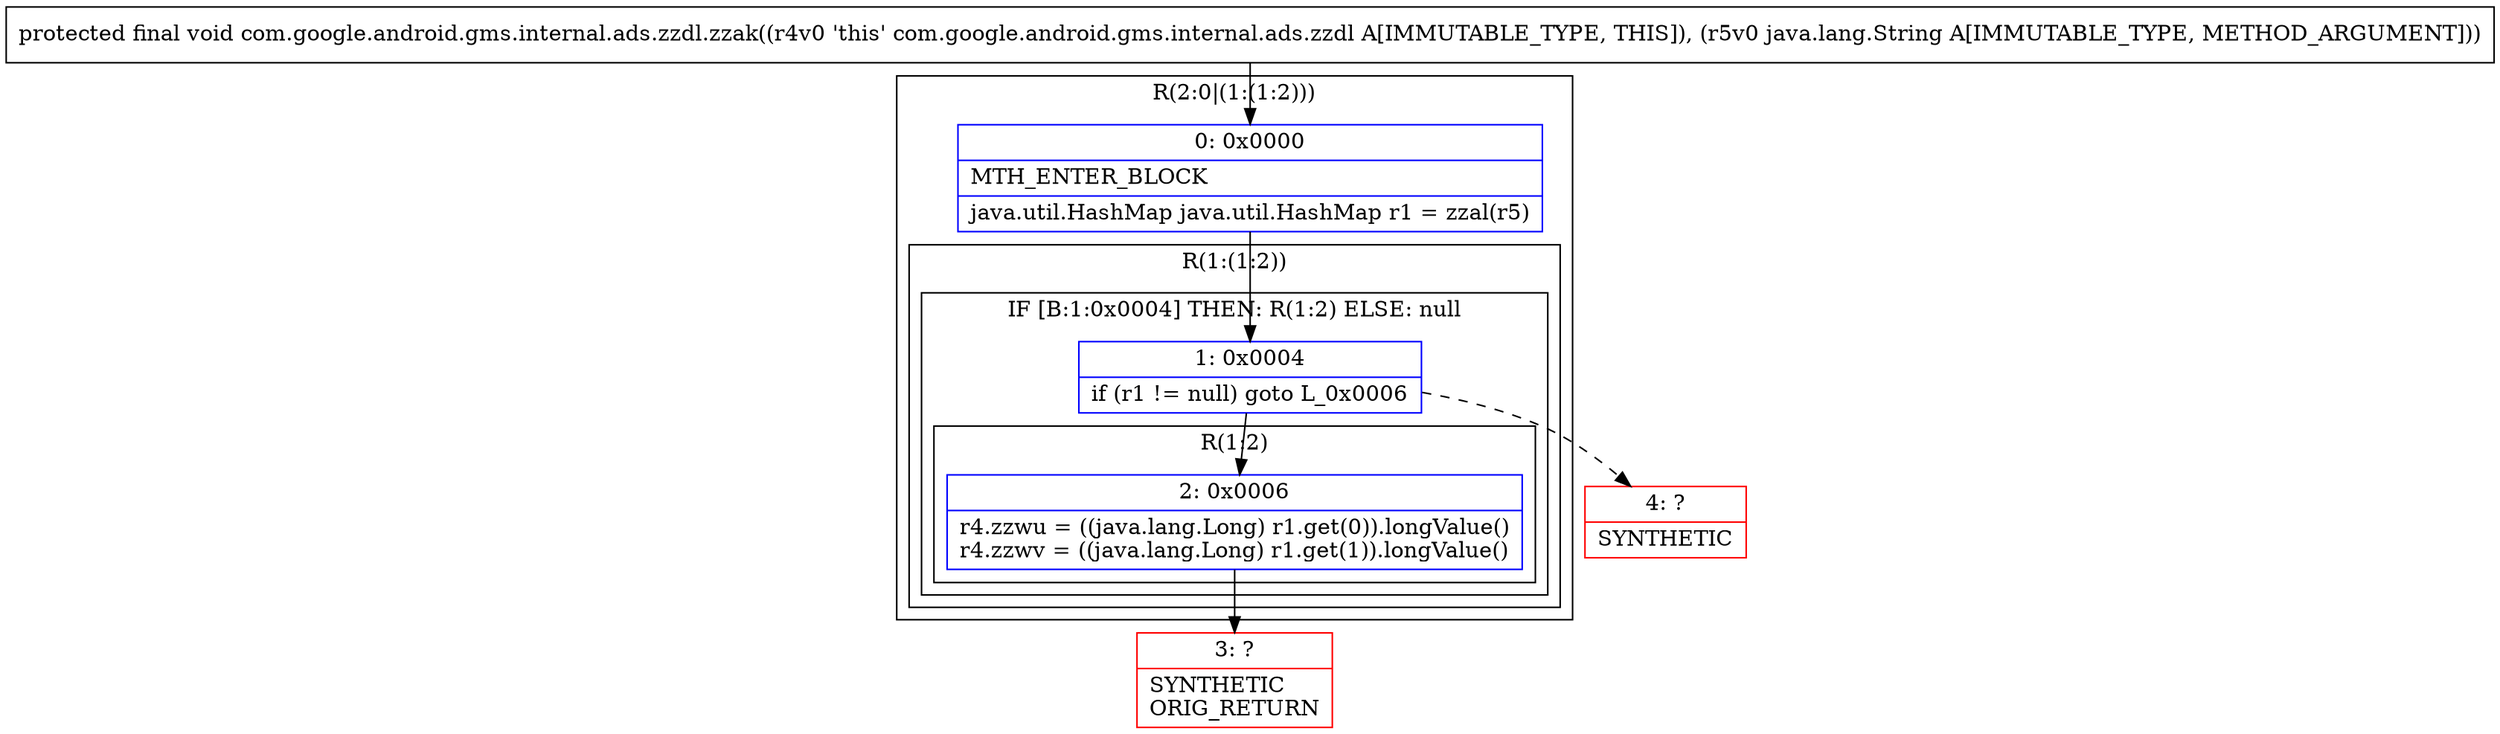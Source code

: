 digraph "CFG forcom.google.android.gms.internal.ads.zzdl.zzak(Ljava\/lang\/String;)V" {
subgraph cluster_Region_1950127837 {
label = "R(2:0|(1:(1:2)))";
node [shape=record,color=blue];
Node_0 [shape=record,label="{0\:\ 0x0000|MTH_ENTER_BLOCK\l|java.util.HashMap java.util.HashMap r1 = zzal(r5)\l}"];
subgraph cluster_Region_1801125979 {
label = "R(1:(1:2))";
node [shape=record,color=blue];
subgraph cluster_IfRegion_414877853 {
label = "IF [B:1:0x0004] THEN: R(1:2) ELSE: null";
node [shape=record,color=blue];
Node_1 [shape=record,label="{1\:\ 0x0004|if (r1 != null) goto L_0x0006\l}"];
subgraph cluster_Region_1872976857 {
label = "R(1:2)";
node [shape=record,color=blue];
Node_2 [shape=record,label="{2\:\ 0x0006|r4.zzwu = ((java.lang.Long) r1.get(0)).longValue()\lr4.zzwv = ((java.lang.Long) r1.get(1)).longValue()\l}"];
}
}
}
}
Node_3 [shape=record,color=red,label="{3\:\ ?|SYNTHETIC\lORIG_RETURN\l}"];
Node_4 [shape=record,color=red,label="{4\:\ ?|SYNTHETIC\l}"];
MethodNode[shape=record,label="{protected final void com.google.android.gms.internal.ads.zzdl.zzak((r4v0 'this' com.google.android.gms.internal.ads.zzdl A[IMMUTABLE_TYPE, THIS]), (r5v0 java.lang.String A[IMMUTABLE_TYPE, METHOD_ARGUMENT])) }"];
MethodNode -> Node_0;
Node_0 -> Node_1;
Node_1 -> Node_2;
Node_1 -> Node_4[style=dashed];
Node_2 -> Node_3;
}

